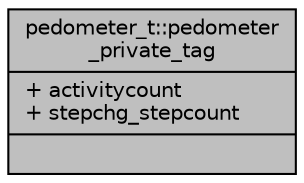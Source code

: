 digraph "pedometer_t::pedometer_private_tag"
{
  edge [fontname="Helvetica",fontsize="10",labelfontname="Helvetica",labelfontsize="10"];
  node [fontname="Helvetica",fontsize="10",shape=record];
  Node1 [label="{pedometer_t::pedometer\l_private_tag\n|+ activitycount\l+ stepchg_stepcount\l|}",height=0.2,width=0.4,color="black", fillcolor="grey75", style="filled", fontcolor="black"];
}
